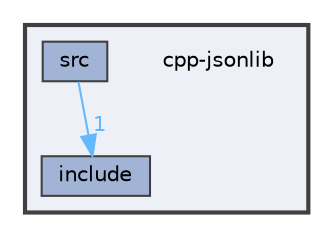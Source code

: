digraph "F:/cpp-jsonlib"
{
 // LATEX_PDF_SIZE
  bgcolor="transparent";
  edge [fontname=Helvetica,fontsize=10,labelfontname=Helvetica,labelfontsize=10];
  node [fontname=Helvetica,fontsize=10,shape=box,height=0.2,width=0.4];
  compound=true
  subgraph clusterdir_b7ac11114fbc4dd3226dd1c951458c5e {
    graph [ bgcolor="#edf0f7", pencolor="grey25", label="", fontname=Helvetica,fontsize=10 style="filled,bold", URL="dir_b7ac11114fbc4dd3226dd1c951458c5e.html",tooltip=""]
    dir_b7ac11114fbc4dd3226dd1c951458c5e [shape=plaintext, label="cpp-jsonlib"];
  dir_f2f2a70042cd1e7f728d819556198981 [label="include", fillcolor="#a2b4d6", color="grey25", style="filled", URL="dir_f2f2a70042cd1e7f728d819556198981.html",tooltip=""];
  dir_f4c56dbabcec0ed260f3c03816b04790 [label="src", fillcolor="#a2b4d6", color="grey25", style="filled", URL="dir_f4c56dbabcec0ed260f3c03816b04790.html",tooltip=""];
  }
  dir_f4c56dbabcec0ed260f3c03816b04790->dir_f2f2a70042cd1e7f728d819556198981 [headlabel="1", labeldistance=1.5 headhref="dir_000002_000001.html" href="dir_000002_000001.html" color="steelblue1" fontcolor="steelblue1"];
}

